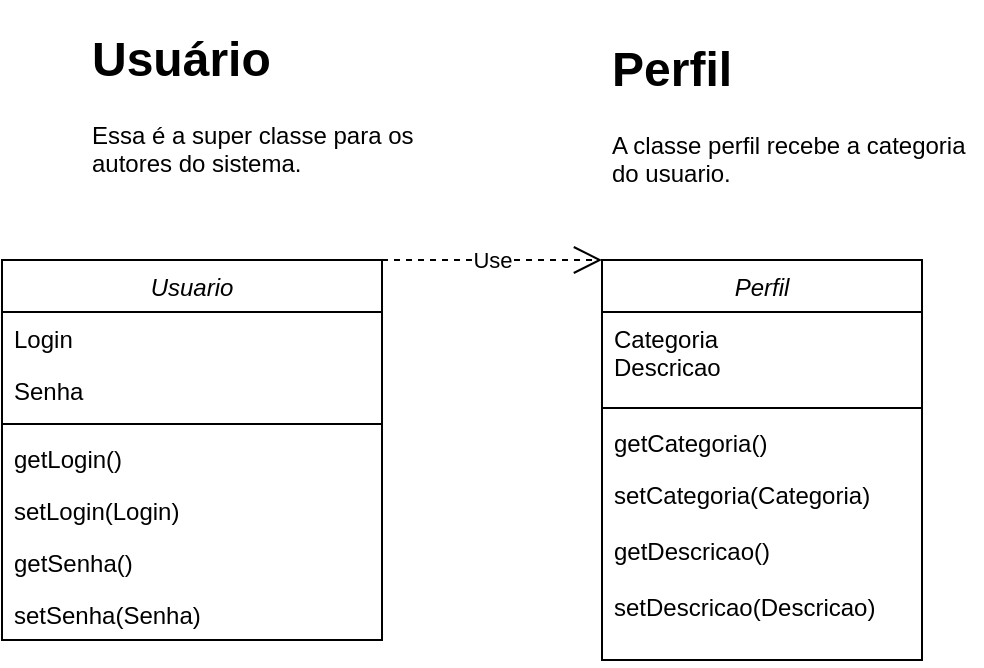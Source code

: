 <mxfile version="14.7.2" type="device"><diagram id="JSRmh_d-tuYq6myrEBBw" name="Page-1"><mxGraphModel dx="1102" dy="614" grid="1" gridSize="10" guides="1" tooltips="1" connect="1" arrows="1" fold="1" page="1" pageScale="1" pageWidth="827" pageHeight="1169" math="0" shadow="0"><root><mxCell id="0"/><mxCell id="1" parent="0"/><mxCell id="Ee36SmbGVLVnT9Rm9AuE-1" value="Usuario" style="swimlane;fontStyle=2;align=center;verticalAlign=top;childLayout=stackLayout;horizontal=1;startSize=26;horizontalStack=0;resizeParent=1;resizeLast=0;collapsible=1;marginBottom=0;rounded=0;shadow=0;strokeWidth=1;" vertex="1" parent="1"><mxGeometry x="310" y="380" width="190" height="190" as="geometry"><mxRectangle x="230" y="140" width="160" height="26" as="alternateBounds"/></mxGeometry></mxCell><mxCell id="Ee36SmbGVLVnT9Rm9AuE-2" value="Login" style="text;align=left;verticalAlign=top;spacingLeft=4;spacingRight=4;overflow=hidden;rotatable=0;points=[[0,0.5],[1,0.5]];portConstraint=eastwest;rounded=0;shadow=0;html=0;" vertex="1" parent="Ee36SmbGVLVnT9Rm9AuE-1"><mxGeometry y="26" width="190" height="26" as="geometry"/></mxCell><mxCell id="Ee36SmbGVLVnT9Rm9AuE-3" value="Senha" style="text;align=left;verticalAlign=top;spacingLeft=4;spacingRight=4;overflow=hidden;rotatable=0;points=[[0,0.5],[1,0.5]];portConstraint=eastwest;rounded=0;shadow=0;html=0;" vertex="1" parent="Ee36SmbGVLVnT9Rm9AuE-1"><mxGeometry y="52" width="190" height="26" as="geometry"/></mxCell><mxCell id="Ee36SmbGVLVnT9Rm9AuE-4" value="" style="line;html=1;strokeWidth=1;align=left;verticalAlign=middle;spacingTop=-1;spacingLeft=3;spacingRight=3;rotatable=0;labelPosition=right;points=[];portConstraint=eastwest;" vertex="1" parent="Ee36SmbGVLVnT9Rm9AuE-1"><mxGeometry y="78" width="190" height="8" as="geometry"/></mxCell><mxCell id="Ee36SmbGVLVnT9Rm9AuE-5" value="getLogin()" style="text;align=left;verticalAlign=top;spacingLeft=4;spacingRight=4;overflow=hidden;rotatable=0;points=[[0,0.5],[1,0.5]];portConstraint=eastwest;" vertex="1" parent="Ee36SmbGVLVnT9Rm9AuE-1"><mxGeometry y="86" width="190" height="26" as="geometry"/></mxCell><mxCell id="Ee36SmbGVLVnT9Rm9AuE-6" value="setLogin(Login)" style="text;align=left;verticalAlign=top;spacingLeft=4;spacingRight=4;overflow=hidden;rotatable=0;points=[[0,0.5],[1,0.5]];portConstraint=eastwest;" vertex="1" parent="Ee36SmbGVLVnT9Rm9AuE-1"><mxGeometry y="112" width="190" height="26" as="geometry"/></mxCell><mxCell id="Ee36SmbGVLVnT9Rm9AuE-7" value="getSenha()" style="text;align=left;verticalAlign=top;spacingLeft=4;spacingRight=4;overflow=hidden;rotatable=0;points=[[0,0.5],[1,0.5]];portConstraint=eastwest;" vertex="1" parent="Ee36SmbGVLVnT9Rm9AuE-1"><mxGeometry y="138" width="190" height="26" as="geometry"/></mxCell><mxCell id="Ee36SmbGVLVnT9Rm9AuE-8" value="setSenha(Senha)" style="text;align=left;verticalAlign=top;spacingLeft=4;spacingRight=4;overflow=hidden;rotatable=0;points=[[0,0.5],[1,0.5]];portConstraint=eastwest;" vertex="1" parent="Ee36SmbGVLVnT9Rm9AuE-1"><mxGeometry y="164" width="190" height="26" as="geometry"/></mxCell><mxCell id="Ee36SmbGVLVnT9Rm9AuE-9" value="&lt;h1&gt;Usuário&lt;br&gt;&lt;/h1&gt;&lt;p&gt;Essa é a super classe para os autores do sistema.&lt;br&gt;&lt;/p&gt;" style="text;html=1;strokeColor=none;fillColor=none;spacing=5;spacingTop=-20;whiteSpace=wrap;overflow=hidden;rounded=0;" vertex="1" parent="1"><mxGeometry x="350" y="260" width="190" height="90" as="geometry"/></mxCell><mxCell id="Ee36SmbGVLVnT9Rm9AuE-10" value="Perfil" style="swimlane;fontStyle=2;align=center;verticalAlign=top;childLayout=stackLayout;horizontal=1;startSize=26;horizontalStack=0;resizeParent=1;resizeLast=0;collapsible=1;marginBottom=0;rounded=0;shadow=0;strokeWidth=1;" vertex="1" parent="1"><mxGeometry x="610" y="380" width="160" height="200" as="geometry"><mxRectangle x="230" y="140" width="160" height="26" as="alternateBounds"/></mxGeometry></mxCell><mxCell id="Ee36SmbGVLVnT9Rm9AuE-11" value="Categoria&#10;Descricao" style="text;align=left;verticalAlign=top;spacingLeft=4;spacingRight=4;overflow=hidden;rotatable=0;points=[[0,0.5],[1,0.5]];portConstraint=eastwest;rounded=0;shadow=0;html=0;" vertex="1" parent="Ee36SmbGVLVnT9Rm9AuE-10"><mxGeometry y="26" width="160" height="44" as="geometry"/></mxCell><mxCell id="Ee36SmbGVLVnT9Rm9AuE-12" value="" style="line;html=1;strokeWidth=1;align=left;verticalAlign=middle;spacingTop=-1;spacingLeft=3;spacingRight=3;rotatable=0;labelPosition=right;points=[];portConstraint=eastwest;" vertex="1" parent="Ee36SmbGVLVnT9Rm9AuE-10"><mxGeometry y="70" width="160" height="8" as="geometry"/></mxCell><mxCell id="Ee36SmbGVLVnT9Rm9AuE-13" value="getCategoria()" style="text;align=left;verticalAlign=top;spacingLeft=4;spacingRight=4;overflow=hidden;rotatable=0;points=[[0,0.5],[1,0.5]];portConstraint=eastwest;" vertex="1" parent="Ee36SmbGVLVnT9Rm9AuE-10"><mxGeometry y="78" width="160" height="26" as="geometry"/></mxCell><mxCell id="Ee36SmbGVLVnT9Rm9AuE-14" value="setCategoria(Categoria)&#10;&#10;getDescricao()&#10;&#10;setDescricao(Descricao)" style="text;align=left;verticalAlign=top;spacingLeft=4;spacingRight=4;overflow=hidden;rotatable=0;points=[[0,0.5],[1,0.5]];portConstraint=eastwest;" vertex="1" parent="Ee36SmbGVLVnT9Rm9AuE-10"><mxGeometry y="104" width="160" height="96" as="geometry"/></mxCell><mxCell id="Ee36SmbGVLVnT9Rm9AuE-15" value="Use" style="endArrow=open;endSize=12;dashed=1;html=1;entryX=0;entryY=0;entryDx=0;entryDy=0;exitX=1;exitY=0;exitDx=0;exitDy=0;" edge="1" parent="1" source="Ee36SmbGVLVnT9Rm9AuE-1" target="Ee36SmbGVLVnT9Rm9AuE-10"><mxGeometry width="160" relative="1" as="geometry"><mxPoint x="460" y="370" as="sourcePoint"/><mxPoint x="350" y="360" as="targetPoint"/></mxGeometry></mxCell><mxCell id="Ee36SmbGVLVnT9Rm9AuE-16" value="&lt;h1&gt;Perfil&lt;/h1&gt;&lt;p&gt;A classe perfil recebe a categoria do usuario.&lt;br&gt;&lt;/p&gt;" style="text;html=1;strokeColor=none;fillColor=none;spacing=5;spacingTop=-20;whiteSpace=wrap;overflow=hidden;rounded=0;" vertex="1" parent="1"><mxGeometry x="610" y="265" width="190" height="80" as="geometry"/></mxCell></root></mxGraphModel></diagram></mxfile>